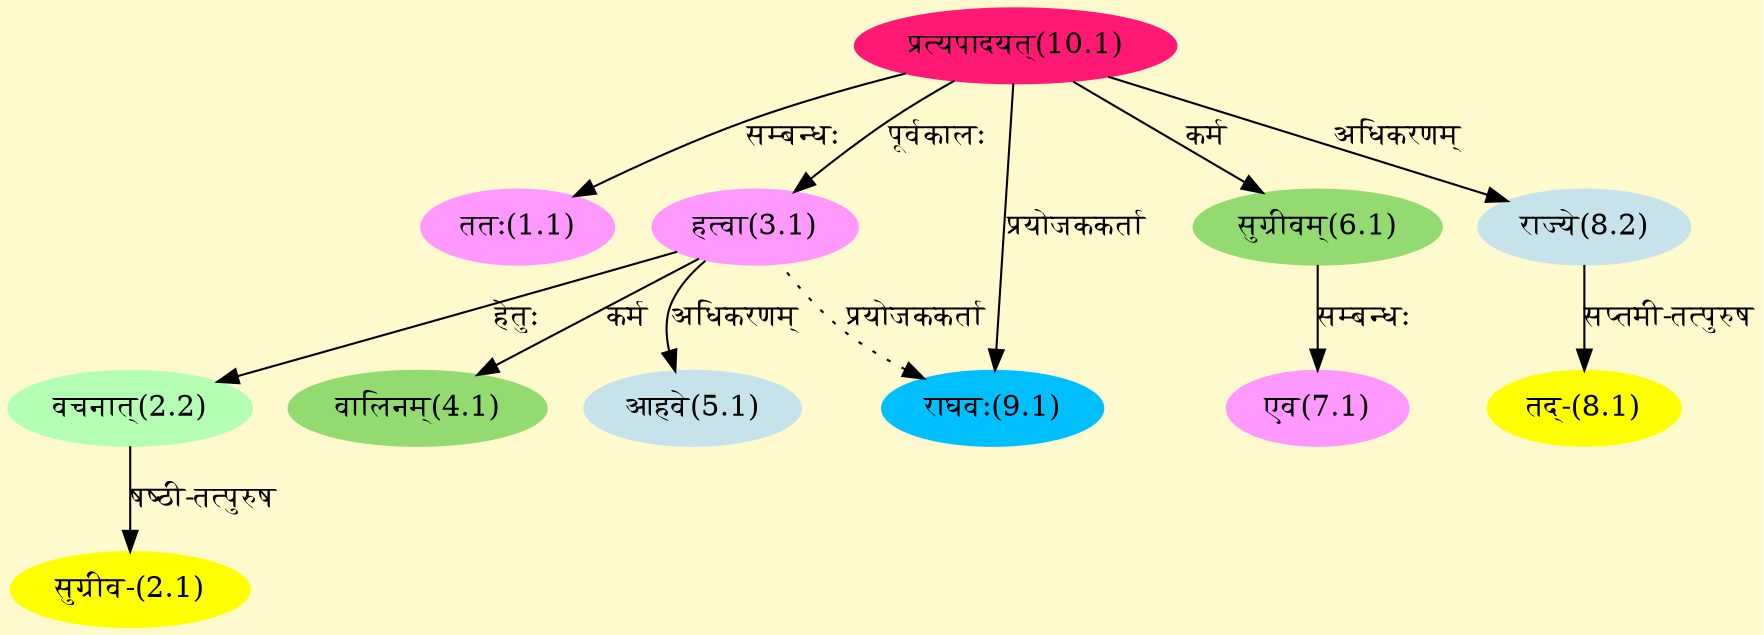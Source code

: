 digraph G{
rankdir=BT;
 compound=true;
 bgcolor="lemonchiffon1";
Node1_1 [style=filled, color="#FF99FF" label = "ततः(1.1)"]
Node10_1 [style=filled, color="#FF1975" label = "प्रत्यपादयत्(10.1)"]
Node2_1 [style=filled, color="#FFFF00" label = "सुग्रीव-(2.1)"]
Node2_2 [style=filled, color="#B4FFB4" label = "वचनात्(2.2)"]
Node3_1 [style=filled, color="#FF99FF" label = "हत्वा(3.1)"]
Node4_1 [style=filled, color="#93DB70" label = "वालिनम्(4.1)"]
Node5_1 [style=filled, color="#C6E2EB" label = "आहवे(5.1)"]
Node6_1 [style=filled, color="#93DB70" label = "सुग्रीवम्(6.1)"]
Node7_1 [style=filled, color="#FF99FF" label = "एव(7.1)"]
Node8_1 [style=filled, color="#FFFF00" label = "तद्-(8.1)"]
Node8_2 [style=filled, color="#C6E2EB" label = "राज्ये(8.2)"]
Node9_1 [style=filled, color="#00BFFF" label = "राघवः(9.1)"]
/* Start of Relations section */

Node1_1 -> Node10_1 [  label="सम्बन्धः"  dir="back" ]
Node2_1 -> Node2_2 [  label="षष्ठी-तत्पुरुष"  dir="back" ]
Node2_2 -> Node3_1 [  label="हेतुः"  dir="back" ]
Node3_1 -> Node10_1 [  label="पूर्वकालः"  dir="back" ]
Node4_1 -> Node3_1 [  label="कर्म"  dir="back" ]
Node5_1 -> Node3_1 [  label="अधिकरणम्"  dir="back" ]
Node6_1 -> Node10_1 [  label="कर्म"  dir="back" ]
Node7_1 -> Node6_1 [  label="सम्बन्धः"  dir="back" ]
Node8_1 -> Node8_2 [  label="सप्तमी-तत्पुरुष"  dir="back" ]
Node8_2 -> Node10_1 [  label="अधिकरणम्"  dir="back" ]
Node9_1 -> Node10_1 [  label="प्रयोजककर्ता"  dir="back" ]
Node9_1 -> Node3_1 [ style=dotted label="प्रयोजककर्ता"  dir="back" ]
}

